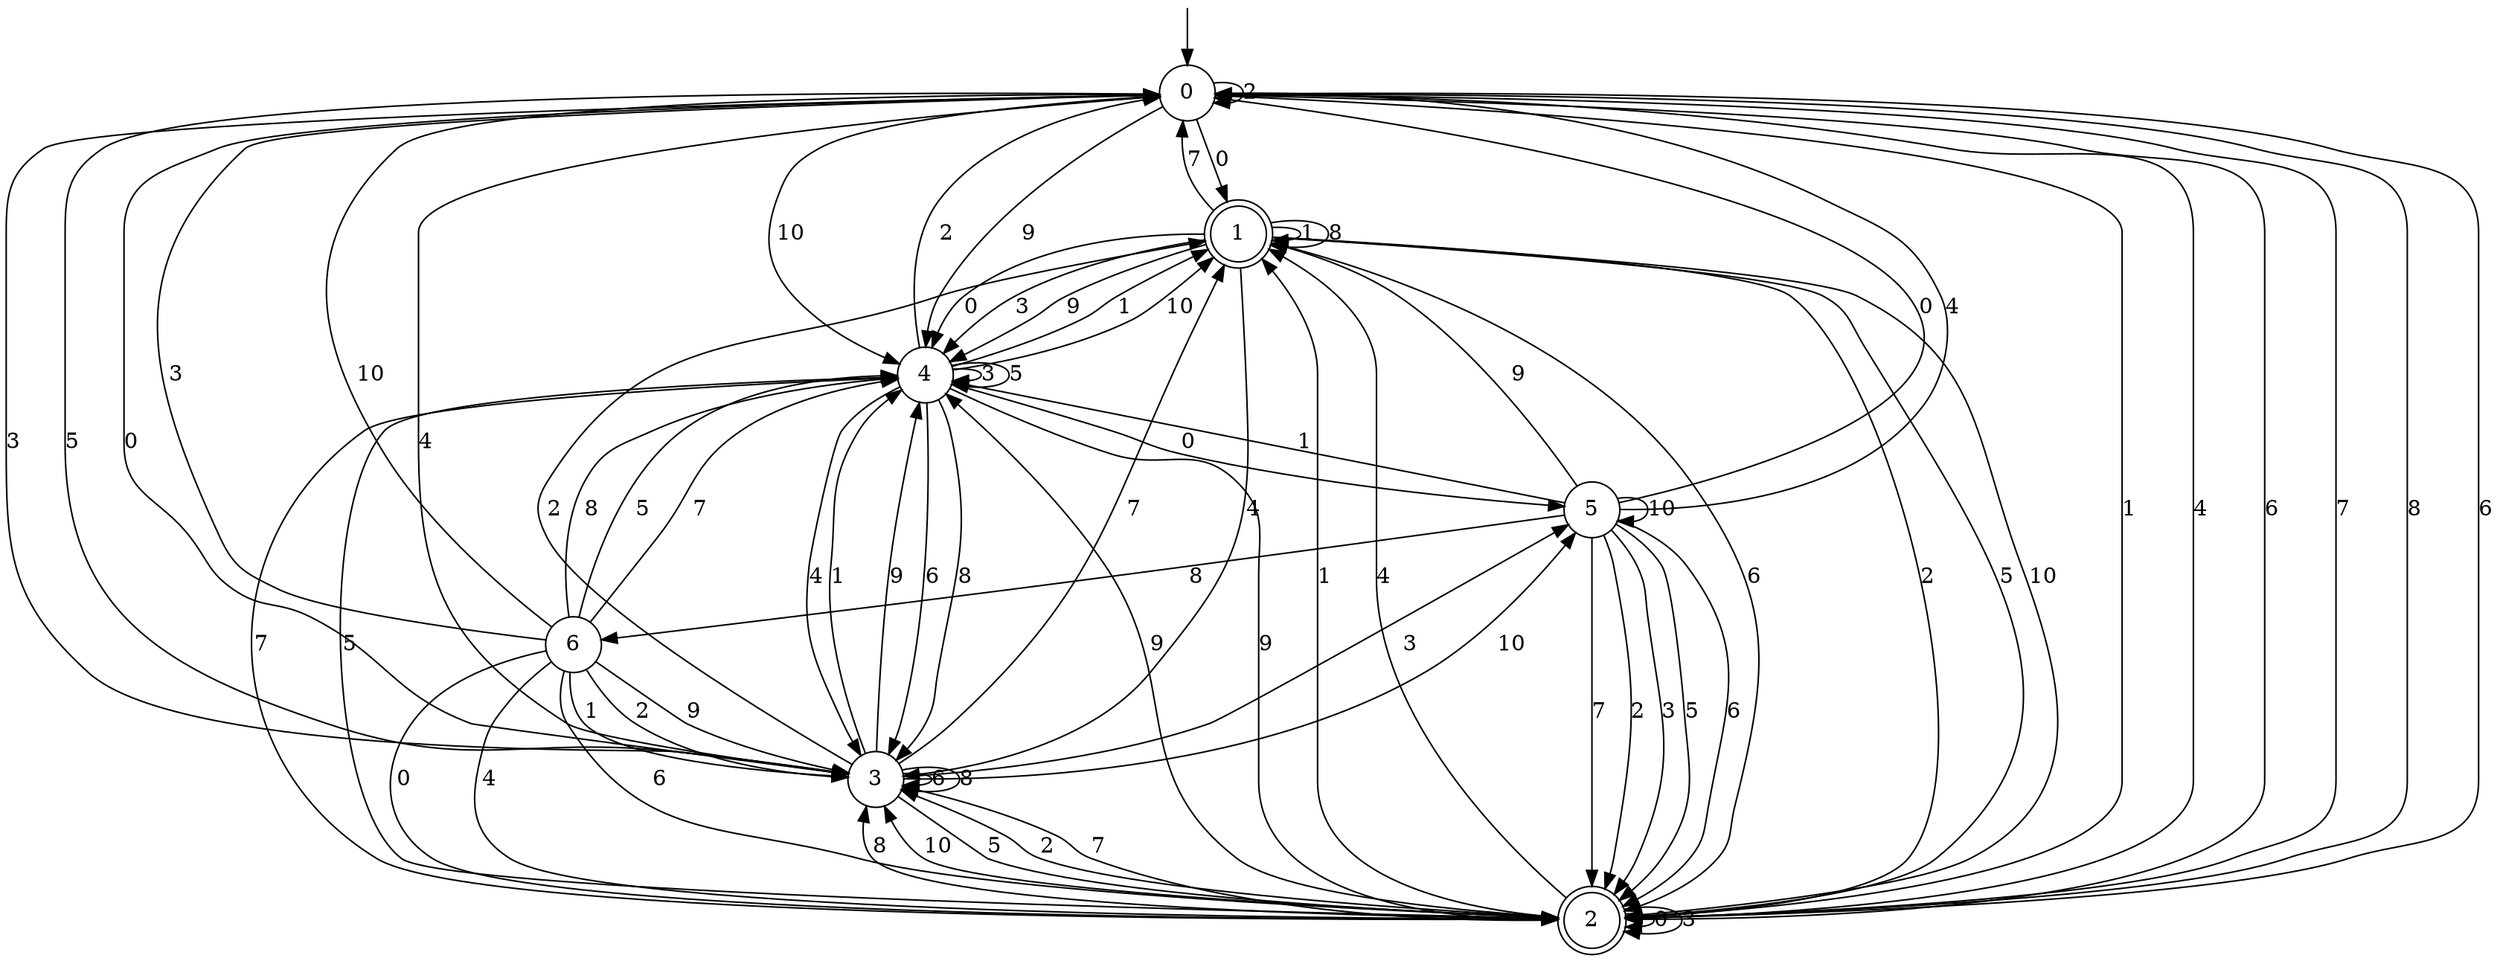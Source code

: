 digraph g {

	s0 [shape="circle" label="0"];
	s1 [shape="doublecircle" label="1"];
	s2 [shape="doublecircle" label="2"];
	s3 [shape="circle" label="3"];
	s4 [shape="circle" label="4"];
	s5 [shape="circle" label="5"];
	s6 [shape="circle" label="6"];
	s0 -> s1 [label="0"];
	s0 -> s2 [label="1"];
	s0 -> s0 [label="2"];
	s0 -> s3 [label="3"];
	s0 -> s2 [label="4"];
	s0 -> s3 [label="5"];
	s0 -> s2 [label="6"];
	s0 -> s2 [label="7"];
	s0 -> s2 [label="8"];
	s0 -> s4 [label="9"];
	s0 -> s4 [label="10"];
	s1 -> s4 [label="0"];
	s1 -> s1 [label="1"];
	s1 -> s2 [label="2"];
	s1 -> s4 [label="3"];
	s1 -> s3 [label="4"];
	s1 -> s2 [label="5"];
	s1 -> s2 [label="6"];
	s1 -> s0 [label="7"];
	s1 -> s1 [label="8"];
	s1 -> s4 [label="9"];
	s1 -> s2 [label="10"];
	s2 -> s2 [label="0"];
	s2 -> s1 [label="1"];
	s2 -> s3 [label="2"];
	s2 -> s2 [label="3"];
	s2 -> s1 [label="4"];
	s2 -> s4 [label="5"];
	s2 -> s0 [label="6"];
	s2 -> s3 [label="7"];
	s2 -> s3 [label="8"];
	s2 -> s4 [label="9"];
	s2 -> s3 [label="10"];
	s3 -> s0 [label="0"];
	s3 -> s4 [label="1"];
	s3 -> s1 [label="2"];
	s3 -> s5 [label="3"];
	s3 -> s0 [label="4"];
	s3 -> s2 [label="5"];
	s3 -> s3 [label="6"];
	s3 -> s1 [label="7"];
	s3 -> s3 [label="8"];
	s3 -> s4 [label="9"];
	s3 -> s5 [label="10"];
	s4 -> s5 [label="0"];
	s4 -> s1 [label="1"];
	s4 -> s0 [label="2"];
	s4 -> s4 [label="3"];
	s4 -> s3 [label="4"];
	s4 -> s4 [label="5"];
	s4 -> s3 [label="6"];
	s4 -> s2 [label="7"];
	s4 -> s3 [label="8"];
	s4 -> s2 [label="9"];
	s4 -> s1 [label="10"];
	s5 -> s0 [label="0"];
	s5 -> s4 [label="1"];
	s5 -> s2 [label="2"];
	s5 -> s2 [label="3"];
	s5 -> s0 [label="4"];
	s5 -> s2 [label="5"];
	s5 -> s2 [label="6"];
	s5 -> s2 [label="7"];
	s5 -> s6 [label="8"];
	s5 -> s1 [label="9"];
	s5 -> s5 [label="10"];
	s6 -> s2 [label="0"];
	s6 -> s3 [label="1"];
	s6 -> s3 [label="2"];
	s6 -> s0 [label="3"];
	s6 -> s2 [label="4"];
	s6 -> s4 [label="5"];
	s6 -> s2 [label="6"];
	s6 -> s4 [label="7"];
	s6 -> s4 [label="8"];
	s6 -> s3 [label="9"];
	s6 -> s0 [label="10"];

__start0 [label="" shape="none" width="0" height="0"];
__start0 -> s0;

}
